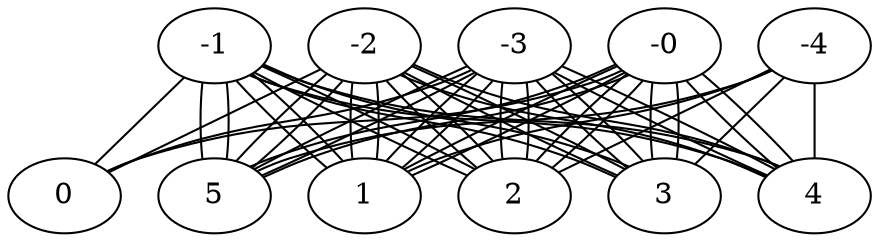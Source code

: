 graph X {
0-0 -- 1-0;
0-0 -- 0-1;
0-1 -- 1-1;
0-1 -- 0-2;
0-2 -- 1-2;
0-2 -- 0-3;
0-3 -- 1-3;
0-3 -- 0-4;
0-4 -- 1-4;
1-0 -- 2-0;
1-0 -- 1-1;
1-1 -- 2-1;
1-1 -- 1-2;
1-2 -- 2-2;
1-2 -- 1-3;
1-3 -- 2-3;
1-3 -- 1-4;
1-4 -- 2-4;
2-0 -- 3-0;
2-0 -- 2-1;
2-1 -- 3-1;
2-1 -- 2-2;
2-2 -- 3-2;
2-2 -- 2-3;
2-3 -- 3-3;
2-3 -- 2-4;
2-4 -- 3-4;
3-0 -- 4-0;
3-0 -- 3-1;
3-1 -- 4-1;
3-1 -- 3-2;
3-2 -- 4-2;
3-2 -- 3-3;
3-3 -- 4-3;
3-3 -- 3-4;
3-4 -- 4-4;
4-0 -- 5-0;
4-0 -- 4-1;
4-1 -- 5-1;
4-1 -- 4-2;
4-2 -- 5-2;
4-2 -- 4-3;
4-3 -- 5-3;
4-3 -- 4-4;
4-4 -- 5-4;
5-0 -- 5-1;
5-1 -- 5-2;
5-2 -- 5-3;
5-3 -- 5-4;
}
